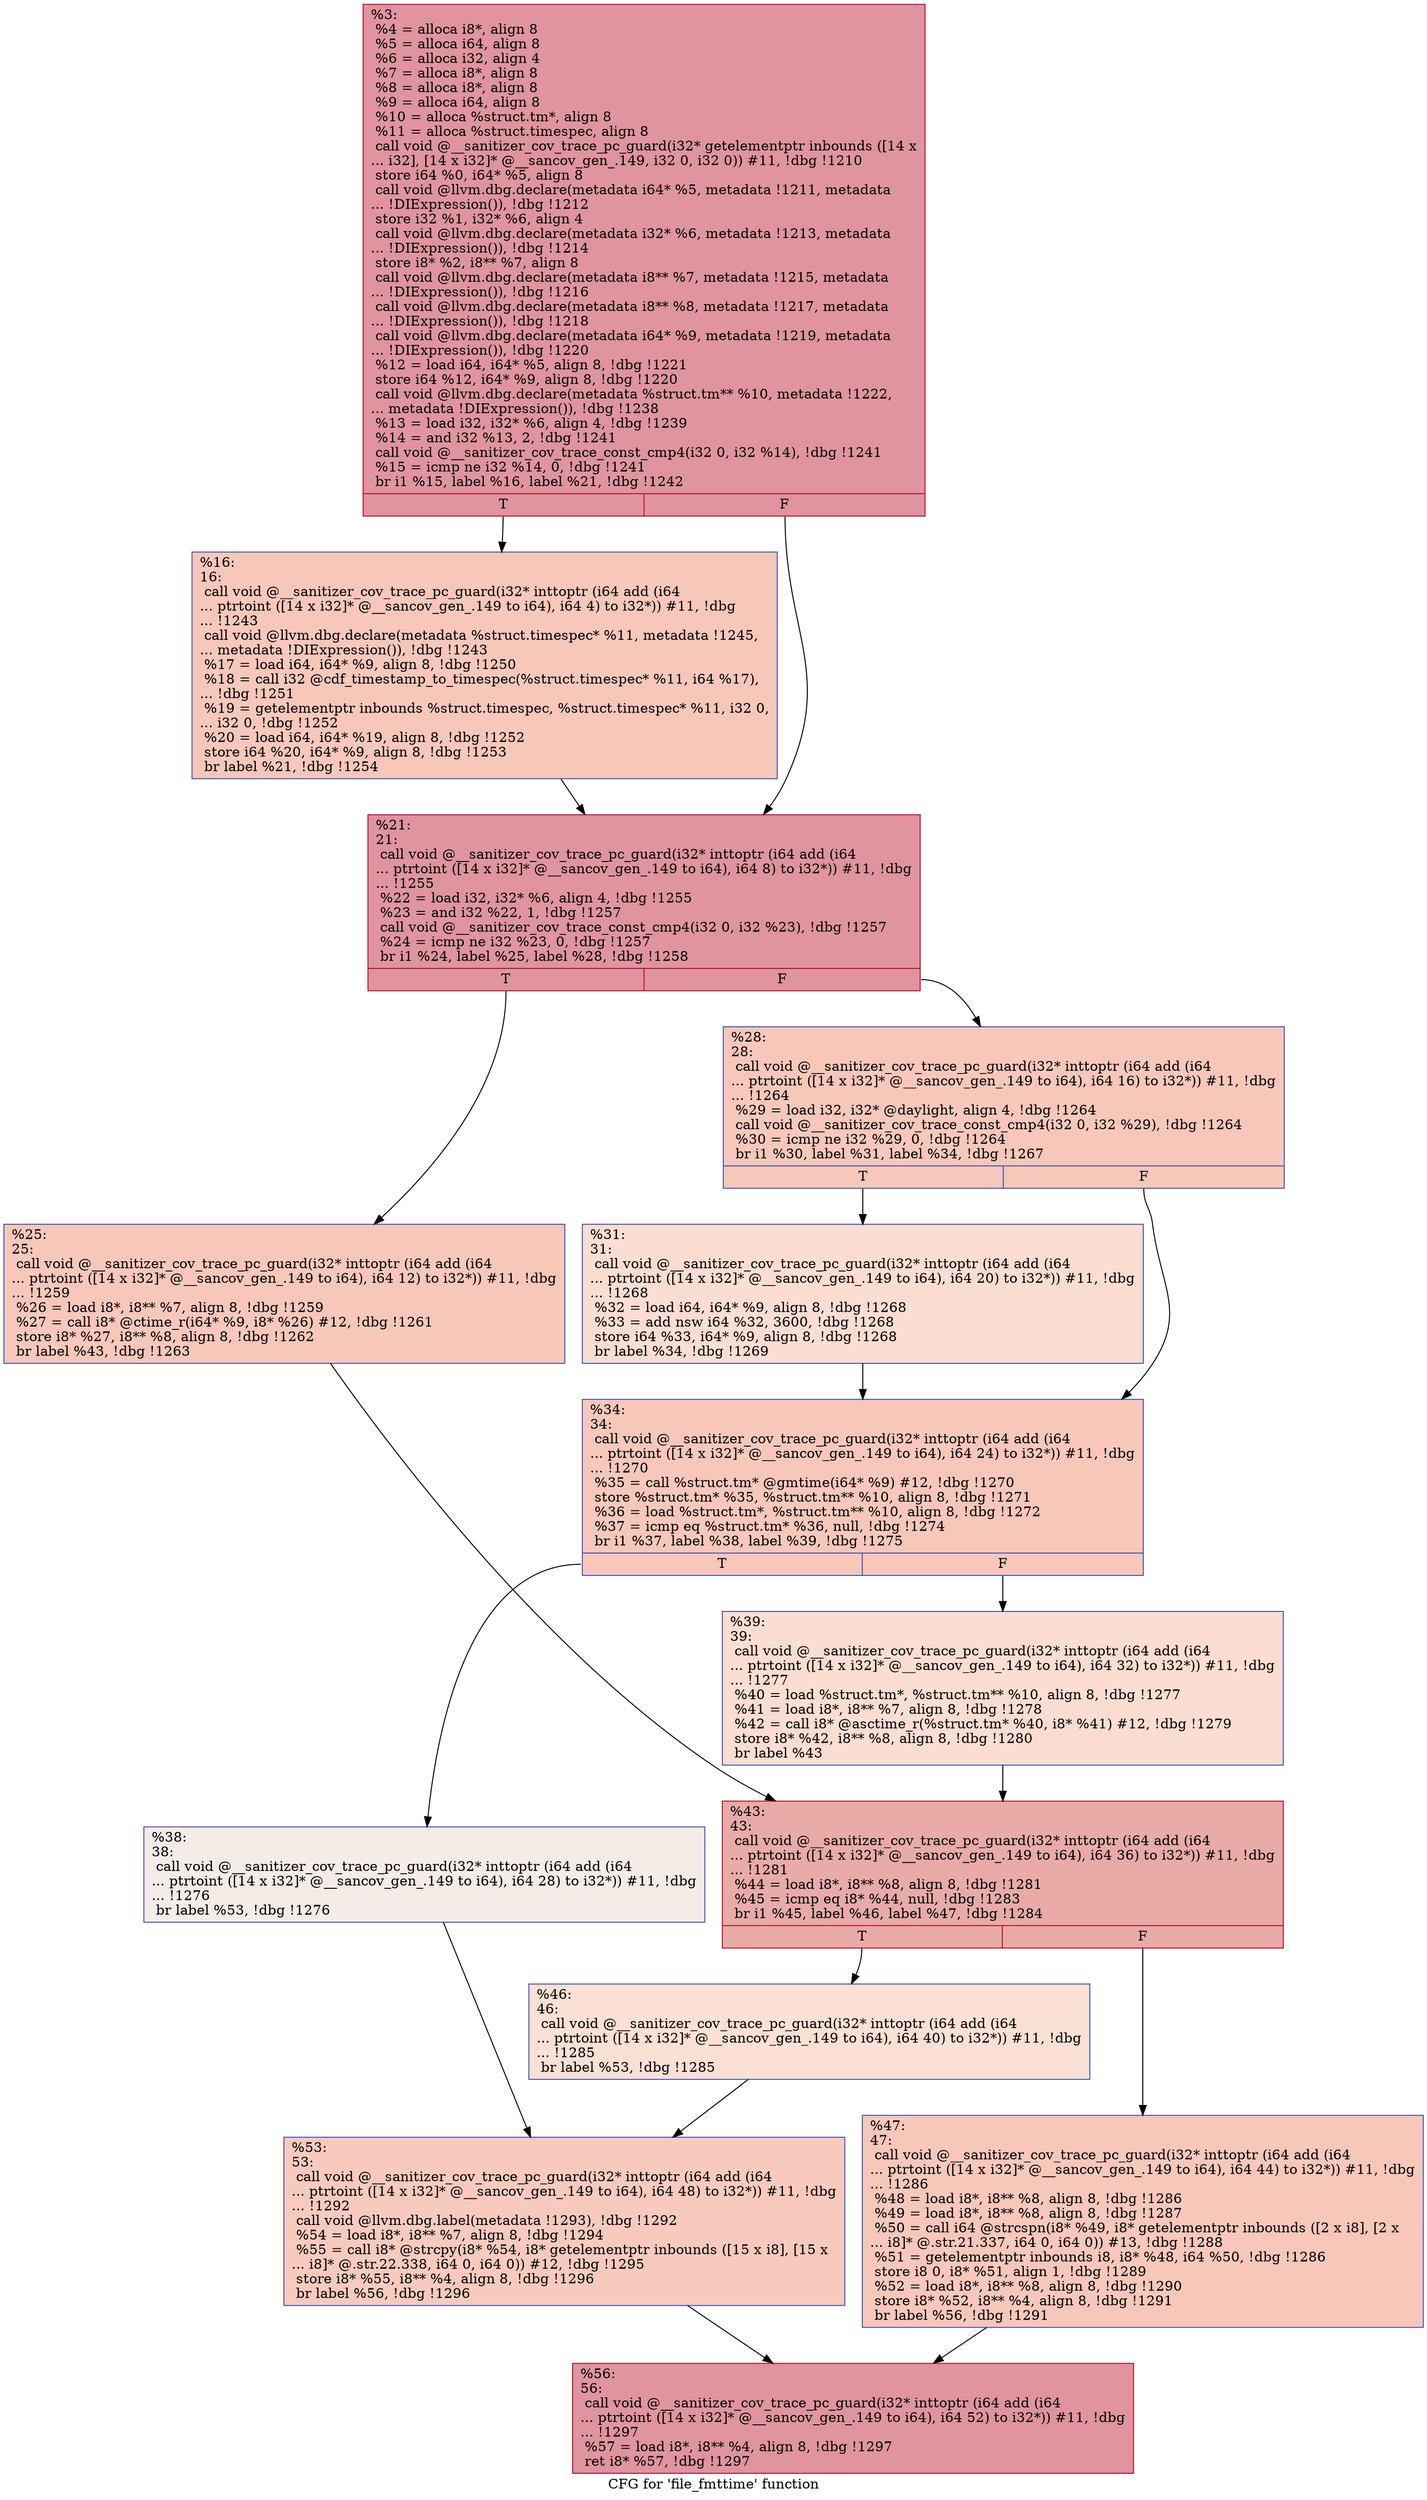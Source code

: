 digraph "CFG for 'file_fmttime' function" {
	label="CFG for 'file_fmttime' function";

	Node0x564cce48dce0 [shape=record,color="#b70d28ff", style=filled, fillcolor="#b70d2870",label="{%3:\l  %4 = alloca i8*, align 8\l  %5 = alloca i64, align 8\l  %6 = alloca i32, align 4\l  %7 = alloca i8*, align 8\l  %8 = alloca i8*, align 8\l  %9 = alloca i64, align 8\l  %10 = alloca %struct.tm*, align 8\l  %11 = alloca %struct.timespec, align 8\l  call void @__sanitizer_cov_trace_pc_guard(i32* getelementptr inbounds ([14 x\l... i32], [14 x i32]* @__sancov_gen_.149, i32 0, i32 0)) #11, !dbg !1210\l  store i64 %0, i64* %5, align 8\l  call void @llvm.dbg.declare(metadata i64* %5, metadata !1211, metadata\l... !DIExpression()), !dbg !1212\l  store i32 %1, i32* %6, align 4\l  call void @llvm.dbg.declare(metadata i32* %6, metadata !1213, metadata\l... !DIExpression()), !dbg !1214\l  store i8* %2, i8** %7, align 8\l  call void @llvm.dbg.declare(metadata i8** %7, metadata !1215, metadata\l... !DIExpression()), !dbg !1216\l  call void @llvm.dbg.declare(metadata i8** %8, metadata !1217, metadata\l... !DIExpression()), !dbg !1218\l  call void @llvm.dbg.declare(metadata i64* %9, metadata !1219, metadata\l... !DIExpression()), !dbg !1220\l  %12 = load i64, i64* %5, align 8, !dbg !1221\l  store i64 %12, i64* %9, align 8, !dbg !1220\l  call void @llvm.dbg.declare(metadata %struct.tm** %10, metadata !1222,\l... metadata !DIExpression()), !dbg !1238\l  %13 = load i32, i32* %6, align 4, !dbg !1239\l  %14 = and i32 %13, 2, !dbg !1241\l  call void @__sanitizer_cov_trace_const_cmp4(i32 0, i32 %14), !dbg !1241\l  %15 = icmp ne i32 %14, 0, !dbg !1241\l  br i1 %15, label %16, label %21, !dbg !1242\l|{<s0>T|<s1>F}}"];
	Node0x564cce48dce0:s0 -> Node0x564cce48de30;
	Node0x564cce48dce0:s1 -> Node0x564cce48de80;
	Node0x564cce48de30 [shape=record,color="#3d50c3ff", style=filled, fillcolor="#ec7f6370",label="{%16:\l16:                                               \l  call void @__sanitizer_cov_trace_pc_guard(i32* inttoptr (i64 add (i64\l... ptrtoint ([14 x i32]* @__sancov_gen_.149 to i64), i64 4) to i32*)) #11, !dbg\l... !1243\l  call void @llvm.dbg.declare(metadata %struct.timespec* %11, metadata !1245,\l... metadata !DIExpression()), !dbg !1243\l  %17 = load i64, i64* %9, align 8, !dbg !1250\l  %18 = call i32 @cdf_timestamp_to_timespec(%struct.timespec* %11, i64 %17),\l... !dbg !1251\l  %19 = getelementptr inbounds %struct.timespec, %struct.timespec* %11, i32 0,\l... i32 0, !dbg !1252\l  %20 = load i64, i64* %19, align 8, !dbg !1252\l  store i64 %20, i64* %9, align 8, !dbg !1253\l  br label %21, !dbg !1254\l}"];
	Node0x564cce48de30 -> Node0x564cce48de80;
	Node0x564cce48de80 [shape=record,color="#b70d28ff", style=filled, fillcolor="#b70d2870",label="{%21:\l21:                                               \l  call void @__sanitizer_cov_trace_pc_guard(i32* inttoptr (i64 add (i64\l... ptrtoint ([14 x i32]* @__sancov_gen_.149 to i64), i64 8) to i32*)) #11, !dbg\l... !1255\l  %22 = load i32, i32* %6, align 4, !dbg !1255\l  %23 = and i32 %22, 1, !dbg !1257\l  call void @__sanitizer_cov_trace_const_cmp4(i32 0, i32 %23), !dbg !1257\l  %24 = icmp ne i32 %23, 0, !dbg !1257\l  br i1 %24, label %25, label %28, !dbg !1258\l|{<s0>T|<s1>F}}"];
	Node0x564cce48de80:s0 -> Node0x564cce48ded0;
	Node0x564cce48de80:s1 -> Node0x564cce48df20;
	Node0x564cce48ded0 [shape=record,color="#3d50c3ff", style=filled, fillcolor="#ec7f6370",label="{%25:\l25:                                               \l  call void @__sanitizer_cov_trace_pc_guard(i32* inttoptr (i64 add (i64\l... ptrtoint ([14 x i32]* @__sancov_gen_.149 to i64), i64 12) to i32*)) #11, !dbg\l... !1259\l  %26 = load i8*, i8** %7, align 8, !dbg !1259\l  %27 = call i8* @ctime_r(i64* %9, i8* %26) #12, !dbg !1261\l  store i8* %27, i8** %8, align 8, !dbg !1262\l  br label %43, !dbg !1263\l}"];
	Node0x564cce48ded0 -> Node0x564cce48e0b0;
	Node0x564cce48df20 [shape=record,color="#3d50c3ff", style=filled, fillcolor="#ec7f6370",label="{%28:\l28:                                               \l  call void @__sanitizer_cov_trace_pc_guard(i32* inttoptr (i64 add (i64\l... ptrtoint ([14 x i32]* @__sancov_gen_.149 to i64), i64 16) to i32*)) #11, !dbg\l... !1264\l  %29 = load i32, i32* @daylight, align 4, !dbg !1264\l  call void @__sanitizer_cov_trace_const_cmp4(i32 0, i32 %29), !dbg !1264\l  %30 = icmp ne i32 %29, 0, !dbg !1264\l  br i1 %30, label %31, label %34, !dbg !1267\l|{<s0>T|<s1>F}}"];
	Node0x564cce48df20:s0 -> Node0x564cce48df70;
	Node0x564cce48df20:s1 -> Node0x564cce48dfc0;
	Node0x564cce48df70 [shape=record,color="#3d50c3ff", style=filled, fillcolor="#f7b39670",label="{%31:\l31:                                               \l  call void @__sanitizer_cov_trace_pc_guard(i32* inttoptr (i64 add (i64\l... ptrtoint ([14 x i32]* @__sancov_gen_.149 to i64), i64 20) to i32*)) #11, !dbg\l... !1268\l  %32 = load i64, i64* %9, align 8, !dbg !1268\l  %33 = add nsw i64 %32, 3600, !dbg !1268\l  store i64 %33, i64* %9, align 8, !dbg !1268\l  br label %34, !dbg !1269\l}"];
	Node0x564cce48df70 -> Node0x564cce48dfc0;
	Node0x564cce48dfc0 [shape=record,color="#3d50c3ff", style=filled, fillcolor="#ec7f6370",label="{%34:\l34:                                               \l  call void @__sanitizer_cov_trace_pc_guard(i32* inttoptr (i64 add (i64\l... ptrtoint ([14 x i32]* @__sancov_gen_.149 to i64), i64 24) to i32*)) #11, !dbg\l... !1270\l  %35 = call %struct.tm* @gmtime(i64* %9) #12, !dbg !1270\l  store %struct.tm* %35, %struct.tm** %10, align 8, !dbg !1271\l  %36 = load %struct.tm*, %struct.tm** %10, align 8, !dbg !1272\l  %37 = icmp eq %struct.tm* %36, null, !dbg !1274\l  br i1 %37, label %38, label %39, !dbg !1275\l|{<s0>T|<s1>F}}"];
	Node0x564cce48dfc0:s0 -> Node0x564cce48e010;
	Node0x564cce48dfc0:s1 -> Node0x564cce48e060;
	Node0x564cce48e010 [shape=record,color="#3d50c3ff", style=filled, fillcolor="#ead5c970",label="{%38:\l38:                                               \l  call void @__sanitizer_cov_trace_pc_guard(i32* inttoptr (i64 add (i64\l... ptrtoint ([14 x i32]* @__sancov_gen_.149 to i64), i64 28) to i32*)) #11, !dbg\l... !1276\l  br label %53, !dbg !1276\l}"];
	Node0x564cce48e010 -> Node0x564cce48e1a0;
	Node0x564cce48e060 [shape=record,color="#3d50c3ff", style=filled, fillcolor="#f7b39670",label="{%39:\l39:                                               \l  call void @__sanitizer_cov_trace_pc_guard(i32* inttoptr (i64 add (i64\l... ptrtoint ([14 x i32]* @__sancov_gen_.149 to i64), i64 32) to i32*)) #11, !dbg\l... !1277\l  %40 = load %struct.tm*, %struct.tm** %10, align 8, !dbg !1277\l  %41 = load i8*, i8** %7, align 8, !dbg !1278\l  %42 = call i8* @asctime_r(%struct.tm* %40, i8* %41) #12, !dbg !1279\l  store i8* %42, i8** %8, align 8, !dbg !1280\l  br label %43\l}"];
	Node0x564cce48e060 -> Node0x564cce48e0b0;
	Node0x564cce48e0b0 [shape=record,color="#b70d28ff", style=filled, fillcolor="#cc403a70",label="{%43:\l43:                                               \l  call void @__sanitizer_cov_trace_pc_guard(i32* inttoptr (i64 add (i64\l... ptrtoint ([14 x i32]* @__sancov_gen_.149 to i64), i64 36) to i32*)) #11, !dbg\l... !1281\l  %44 = load i8*, i8** %8, align 8, !dbg !1281\l  %45 = icmp eq i8* %44, null, !dbg !1283\l  br i1 %45, label %46, label %47, !dbg !1284\l|{<s0>T|<s1>F}}"];
	Node0x564cce48e0b0:s0 -> Node0x564cce48e100;
	Node0x564cce48e0b0:s1 -> Node0x564cce48e150;
	Node0x564cce48e100 [shape=record,color="#3d50c3ff", style=filled, fillcolor="#f7b99e70",label="{%46:\l46:                                               \l  call void @__sanitizer_cov_trace_pc_guard(i32* inttoptr (i64 add (i64\l... ptrtoint ([14 x i32]* @__sancov_gen_.149 to i64), i64 40) to i32*)) #11, !dbg\l... !1285\l  br label %53, !dbg !1285\l}"];
	Node0x564cce48e100 -> Node0x564cce48e1a0;
	Node0x564cce48e150 [shape=record,color="#3d50c3ff", style=filled, fillcolor="#ec7f6370",label="{%47:\l47:                                               \l  call void @__sanitizer_cov_trace_pc_guard(i32* inttoptr (i64 add (i64\l... ptrtoint ([14 x i32]* @__sancov_gen_.149 to i64), i64 44) to i32*)) #11, !dbg\l... !1286\l  %48 = load i8*, i8** %8, align 8, !dbg !1286\l  %49 = load i8*, i8** %8, align 8, !dbg !1287\l  %50 = call i64 @strcspn(i8* %49, i8* getelementptr inbounds ([2 x i8], [2 x\l... i8]* @.str.21.337, i64 0, i64 0)) #13, !dbg !1288\l  %51 = getelementptr inbounds i8, i8* %48, i64 %50, !dbg !1286\l  store i8 0, i8* %51, align 1, !dbg !1289\l  %52 = load i8*, i8** %8, align 8, !dbg !1290\l  store i8* %52, i8** %4, align 8, !dbg !1291\l  br label %56, !dbg !1291\l}"];
	Node0x564cce48e150 -> Node0x564cce48e1f0;
	Node0x564cce48e1a0 [shape=record,color="#3d50c3ff", style=filled, fillcolor="#ef886b70",label="{%53:\l53:                                               \l  call void @__sanitizer_cov_trace_pc_guard(i32* inttoptr (i64 add (i64\l... ptrtoint ([14 x i32]* @__sancov_gen_.149 to i64), i64 48) to i32*)) #11, !dbg\l... !1292\l  call void @llvm.dbg.label(metadata !1293), !dbg !1292\l  %54 = load i8*, i8** %7, align 8, !dbg !1294\l  %55 = call i8* @strcpy(i8* %54, i8* getelementptr inbounds ([15 x i8], [15 x\l... i8]* @.str.22.338, i64 0, i64 0)) #12, !dbg !1295\l  store i8* %55, i8** %4, align 8, !dbg !1296\l  br label %56, !dbg !1296\l}"];
	Node0x564cce48e1a0 -> Node0x564cce48e1f0;
	Node0x564cce48e1f0 [shape=record,color="#b70d28ff", style=filled, fillcolor="#b70d2870",label="{%56:\l56:                                               \l  call void @__sanitizer_cov_trace_pc_guard(i32* inttoptr (i64 add (i64\l... ptrtoint ([14 x i32]* @__sancov_gen_.149 to i64), i64 52) to i32*)) #11, !dbg\l... !1297\l  %57 = load i8*, i8** %4, align 8, !dbg !1297\l  ret i8* %57, !dbg !1297\l}"];
}
